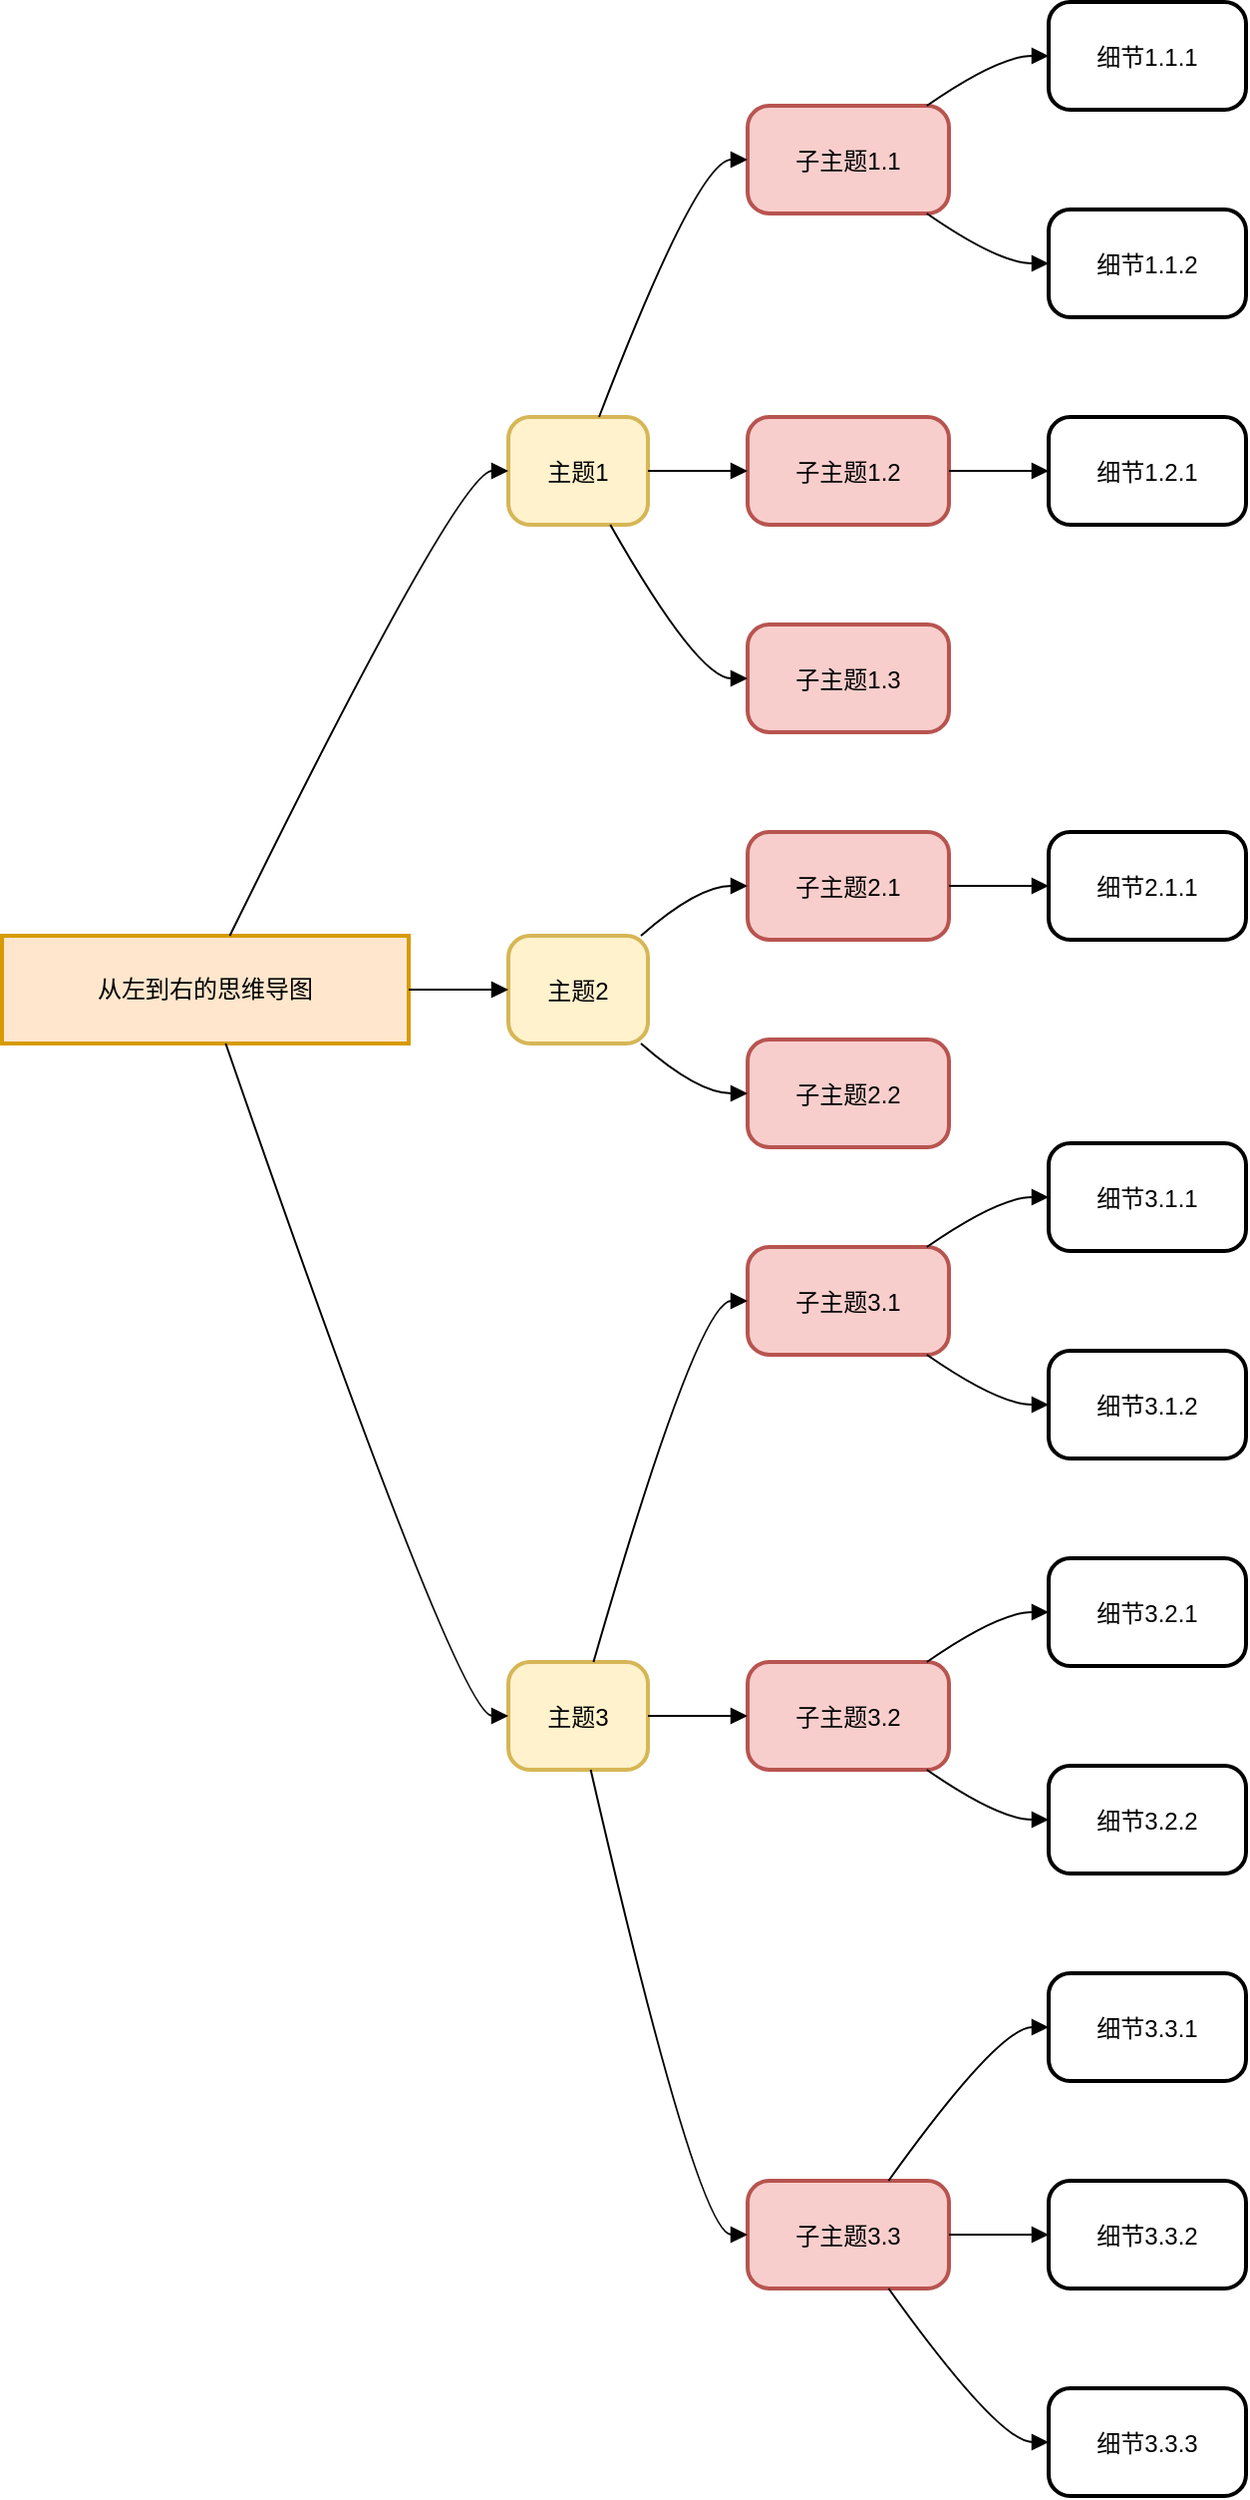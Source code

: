 <mxfile version="28.2.5">
  <diagram name="第 1 页" id="Y4N4ZKJLWA0jv-fQqASz">
    <mxGraphModel dx="938" dy="576" grid="1" gridSize="10" guides="1" tooltips="1" connect="1" arrows="1" fold="1" page="1" pageScale="1" pageWidth="827" pageHeight="1169" math="0" shadow="0">
      <root>
        <mxCell id="0" />
        <mxCell id="1" parent="0" />
        <mxCell id="2" value="从左到右的思维导图" style="whiteSpace=wrap;strokeWidth=2;fillColor=#ffe6cc;strokeColor=#d79b00;" parent="1" vertex="1">
          <mxGeometry x="8" y="476" width="204" height="54" as="geometry" />
        </mxCell>
        <mxCell id="3" value="主题1" style="rounded=1;arcSize=20;strokeWidth=2;fillColor=#fff2cc;strokeColor=#d6b656;" parent="1" vertex="1">
          <mxGeometry x="262" y="216" width="70" height="54" as="geometry" />
        </mxCell>
        <mxCell id="4" value="主题2" style="rounded=1;arcSize=20;strokeWidth=2;fillColor=#fff2cc;strokeColor=#d6b656;" parent="1" vertex="1">
          <mxGeometry x="262" y="476" width="70" height="54" as="geometry" />
        </mxCell>
        <mxCell id="5" value="主题3" style="rounded=1;arcSize=20;strokeWidth=2;fillColor=#fff2cc;strokeColor=#d6b656;" parent="1" vertex="1">
          <mxGeometry x="262" y="840" width="70" height="54" as="geometry" />
        </mxCell>
        <mxCell id="6" value="子主题1.1" style="rounded=1;arcSize=20;strokeWidth=2;fillColor=#f8cecc;strokeColor=#b85450;" parent="1" vertex="1">
          <mxGeometry x="382" y="60" width="101" height="54" as="geometry" />
        </mxCell>
        <mxCell id="7" value="子主题1.2" style="rounded=1;arcSize=20;strokeWidth=2;fillColor=#f8cecc;strokeColor=#b85450;" parent="1" vertex="1">
          <mxGeometry x="382" y="216" width="101" height="54" as="geometry" />
        </mxCell>
        <mxCell id="8" value="子主题1.3" style="rounded=1;arcSize=20;strokeWidth=2;fillColor=#f8cecc;strokeColor=#b85450;" parent="1" vertex="1">
          <mxGeometry x="382" y="320" width="101" height="54" as="geometry" />
        </mxCell>
        <mxCell id="9" value="子主题2.1" style="rounded=1;arcSize=20;strokeWidth=2;fillColor=#f8cecc;strokeColor=#b85450;" parent="1" vertex="1">
          <mxGeometry x="382" y="424" width="101" height="54" as="geometry" />
        </mxCell>
        <mxCell id="10" value="子主题2.2" style="rounded=1;arcSize=20;strokeWidth=2;fillColor=#f8cecc;strokeColor=#b85450;" parent="1" vertex="1">
          <mxGeometry x="382" y="528" width="101" height="54" as="geometry" />
        </mxCell>
        <mxCell id="11" value="子主题3.1" style="rounded=1;arcSize=20;strokeWidth=2;fillColor=#f8cecc;strokeColor=#b85450;" parent="1" vertex="1">
          <mxGeometry x="382" y="632" width="101" height="54" as="geometry" />
        </mxCell>
        <mxCell id="12" value="子主题3.2" style="rounded=1;arcSize=20;strokeWidth=2;fillColor=#f8cecc;strokeColor=#b85450;" parent="1" vertex="1">
          <mxGeometry x="382" y="840" width="101" height="54" as="geometry" />
        </mxCell>
        <mxCell id="13" value="子主题3.3" style="rounded=1;arcSize=20;strokeWidth=2;fillColor=#f8cecc;strokeColor=#b85450;" parent="1" vertex="1">
          <mxGeometry x="382" y="1100" width="101" height="54" as="geometry" />
        </mxCell>
        <mxCell id="14" value="细节1.1.1" style="rounded=1;arcSize=20;strokeWidth=2" parent="1" vertex="1">
          <mxGeometry x="533" y="8" width="99" height="54" as="geometry" />
        </mxCell>
        <mxCell id="15" value="细节1.1.2" style="rounded=1;arcSize=20;strokeWidth=2" parent="1" vertex="1">
          <mxGeometry x="533" y="112" width="99" height="54" as="geometry" />
        </mxCell>
        <mxCell id="16" value="细节1.2.1" style="rounded=1;arcSize=20;strokeWidth=2" parent="1" vertex="1">
          <mxGeometry x="533" y="216" width="99" height="54" as="geometry" />
        </mxCell>
        <mxCell id="17" value="细节2.1.1" style="rounded=1;arcSize=20;strokeWidth=2" parent="1" vertex="1">
          <mxGeometry x="533" y="424" width="99" height="54" as="geometry" />
        </mxCell>
        <mxCell id="18" value="细节3.1.1" style="rounded=1;arcSize=20;strokeWidth=2" parent="1" vertex="1">
          <mxGeometry x="533" y="580" width="99" height="54" as="geometry" />
        </mxCell>
        <mxCell id="19" value="细节3.1.2" style="rounded=1;arcSize=20;strokeWidth=2" parent="1" vertex="1">
          <mxGeometry x="533" y="684" width="99" height="54" as="geometry" />
        </mxCell>
        <mxCell id="20" value="细节3.2.1" style="rounded=1;arcSize=20;strokeWidth=2" parent="1" vertex="1">
          <mxGeometry x="533" y="788" width="99" height="54" as="geometry" />
        </mxCell>
        <mxCell id="21" value="细节3.2.2" style="rounded=1;arcSize=20;strokeWidth=2" parent="1" vertex="1">
          <mxGeometry x="533" y="892" width="99" height="54" as="geometry" />
        </mxCell>
        <mxCell id="22" value="细节3.3.1" style="rounded=1;arcSize=20;strokeWidth=2" parent="1" vertex="1">
          <mxGeometry x="533" y="996" width="99" height="54" as="geometry" />
        </mxCell>
        <mxCell id="23" value="细节3.3.2" style="rounded=1;arcSize=20;strokeWidth=2" parent="1" vertex="1">
          <mxGeometry x="533" y="1100" width="99" height="54" as="geometry" />
        </mxCell>
        <mxCell id="24" value="细节3.3.3" style="rounded=1;arcSize=20;strokeWidth=2" parent="1" vertex="1">
          <mxGeometry x="533" y="1204" width="99" height="54" as="geometry" />
        </mxCell>
        <mxCell id="25" value="" style="curved=1;startArrow=none;endArrow=block;exitX=0.56;exitY=0;entryX=0;entryY=0.5;" parent="1" source="2" target="3" edge="1">
          <mxGeometry relative="1" as="geometry">
            <Array as="points">
              <mxPoint x="237" y="243" />
            </Array>
          </mxGeometry>
        </mxCell>
        <mxCell id="26" value="" style="curved=1;startArrow=none;endArrow=block;exitX=1;exitY=0.5;entryX=0;entryY=0.5;" parent="1" source="2" target="4" edge="1">
          <mxGeometry relative="1" as="geometry">
            <Array as="points" />
          </mxGeometry>
        </mxCell>
        <mxCell id="27" value="" style="curved=1;startArrow=none;endArrow=block;exitX=0.55;exitY=1;entryX=0;entryY=0.5;" parent="1" source="2" target="5" edge="1">
          <mxGeometry relative="1" as="geometry">
            <Array as="points">
              <mxPoint x="237" y="867" />
            </Array>
          </mxGeometry>
        </mxCell>
        <mxCell id="28" value="" style="curved=1;startArrow=none;endArrow=block;exitX=0.65;exitY=0;entryX=0;entryY=0.5;" parent="1" source="3" target="6" edge="1">
          <mxGeometry relative="1" as="geometry">
            <Array as="points">
              <mxPoint x="357" y="87" />
            </Array>
          </mxGeometry>
        </mxCell>
        <mxCell id="29" value="" style="curved=1;startArrow=none;endArrow=block;exitX=1.01;exitY=0.5;entryX=0;entryY=0.5;" parent="1" source="3" target="7" edge="1">
          <mxGeometry relative="1" as="geometry">
            <Array as="points" />
          </mxGeometry>
        </mxCell>
        <mxCell id="30" value="" style="curved=1;startArrow=none;endArrow=block;exitX=0.73;exitY=1;entryX=0;entryY=0.5;" parent="1" source="3" target="8" edge="1">
          <mxGeometry relative="1" as="geometry">
            <Array as="points">
              <mxPoint x="357" y="347" />
            </Array>
          </mxGeometry>
        </mxCell>
        <mxCell id="31" value="" style="curved=1;startArrow=none;endArrow=block;exitX=0.95;exitY=0;entryX=0;entryY=0.5;" parent="1" source="4" target="9" edge="1">
          <mxGeometry relative="1" as="geometry">
            <Array as="points">
              <mxPoint x="357" y="451" />
            </Array>
          </mxGeometry>
        </mxCell>
        <mxCell id="32" value="" style="curved=1;startArrow=none;endArrow=block;exitX=0.95;exitY=1;entryX=0;entryY=0.5;" parent="1" source="4" target="10" edge="1">
          <mxGeometry relative="1" as="geometry">
            <Array as="points">
              <mxPoint x="357" y="555" />
            </Array>
          </mxGeometry>
        </mxCell>
        <mxCell id="33" value="" style="curved=1;startArrow=none;endArrow=block;exitX=0.61;exitY=0;entryX=0;entryY=0.5;" parent="1" source="5" target="11" edge="1">
          <mxGeometry relative="1" as="geometry">
            <Array as="points">
              <mxPoint x="357" y="659" />
            </Array>
          </mxGeometry>
        </mxCell>
        <mxCell id="34" value="" style="curved=1;startArrow=none;endArrow=block;exitX=1.01;exitY=0.5;entryX=0;entryY=0.5;" parent="1" source="5" target="12" edge="1">
          <mxGeometry relative="1" as="geometry">
            <Array as="points" />
          </mxGeometry>
        </mxCell>
        <mxCell id="35" value="" style="curved=1;startArrow=none;endArrow=block;exitX=0.59;exitY=1;entryX=0;entryY=0.5;" parent="1" source="5" target="13" edge="1">
          <mxGeometry relative="1" as="geometry">
            <Array as="points">
              <mxPoint x="357" y="1127" />
            </Array>
          </mxGeometry>
        </mxCell>
        <mxCell id="36" value="" style="curved=1;startArrow=none;endArrow=block;exitX=0.89;exitY=0;entryX=0;entryY=0.5;" parent="1" source="6" target="14" edge="1">
          <mxGeometry relative="1" as="geometry">
            <Array as="points">
              <mxPoint x="508" y="35" />
            </Array>
          </mxGeometry>
        </mxCell>
        <mxCell id="37" value="" style="curved=1;startArrow=none;endArrow=block;exitX=0.89;exitY=1;entryX=0;entryY=0.5;" parent="1" source="6" target="15" edge="1">
          <mxGeometry relative="1" as="geometry">
            <Array as="points">
              <mxPoint x="508" y="139" />
            </Array>
          </mxGeometry>
        </mxCell>
        <mxCell id="38" value="" style="curved=1;startArrow=none;endArrow=block;exitX=1;exitY=0.5;entryX=0;entryY=0.5;" parent="1" source="7" target="16" edge="1">
          <mxGeometry relative="1" as="geometry">
            <Array as="points" />
          </mxGeometry>
        </mxCell>
        <mxCell id="39" value="" style="curved=1;startArrow=none;endArrow=block;exitX=1;exitY=0.5;entryX=0;entryY=0.5;" parent="1" source="9" target="17" edge="1">
          <mxGeometry relative="1" as="geometry">
            <Array as="points" />
          </mxGeometry>
        </mxCell>
        <mxCell id="40" value="" style="curved=1;startArrow=none;endArrow=block;exitX=0.89;exitY=0;entryX=0;entryY=0.5;" parent="1" source="11" target="18" edge="1">
          <mxGeometry relative="1" as="geometry">
            <Array as="points">
              <mxPoint x="508" y="607" />
            </Array>
          </mxGeometry>
        </mxCell>
        <mxCell id="41" value="" style="curved=1;startArrow=none;endArrow=block;exitX=0.89;exitY=1;entryX=0;entryY=0.5;" parent="1" source="11" target="19" edge="1">
          <mxGeometry relative="1" as="geometry">
            <Array as="points">
              <mxPoint x="508" y="711" />
            </Array>
          </mxGeometry>
        </mxCell>
        <mxCell id="42" value="" style="curved=1;startArrow=none;endArrow=block;exitX=0.89;exitY=0;entryX=0;entryY=0.5;" parent="1" source="12" target="20" edge="1">
          <mxGeometry relative="1" as="geometry">
            <Array as="points">
              <mxPoint x="508" y="815" />
            </Array>
          </mxGeometry>
        </mxCell>
        <mxCell id="43" value="" style="curved=1;startArrow=none;endArrow=block;exitX=0.89;exitY=1;entryX=0;entryY=0.5;" parent="1" source="12" target="21" edge="1">
          <mxGeometry relative="1" as="geometry">
            <Array as="points">
              <mxPoint x="508" y="919" />
            </Array>
          </mxGeometry>
        </mxCell>
        <mxCell id="44" value="" style="curved=1;startArrow=none;endArrow=block;exitX=0.7;exitY=0;entryX=0;entryY=0.5;" parent="1" source="13" target="22" edge="1">
          <mxGeometry relative="1" as="geometry">
            <Array as="points">
              <mxPoint x="508" y="1023" />
            </Array>
          </mxGeometry>
        </mxCell>
        <mxCell id="45" value="" style="curved=1;startArrow=none;endArrow=block;exitX=1;exitY=0.5;entryX=0;entryY=0.5;" parent="1" source="13" target="23" edge="1">
          <mxGeometry relative="1" as="geometry">
            <Array as="points" />
          </mxGeometry>
        </mxCell>
        <mxCell id="46" value="" style="curved=1;startArrow=none;endArrow=block;exitX=0.7;exitY=1;entryX=0;entryY=0.5;" parent="1" source="13" target="24" edge="1">
          <mxGeometry relative="1" as="geometry">
            <Array as="points">
              <mxPoint x="508" y="1231" />
            </Array>
          </mxGeometry>
        </mxCell>
      </root>
    </mxGraphModel>
  </diagram>
</mxfile>
